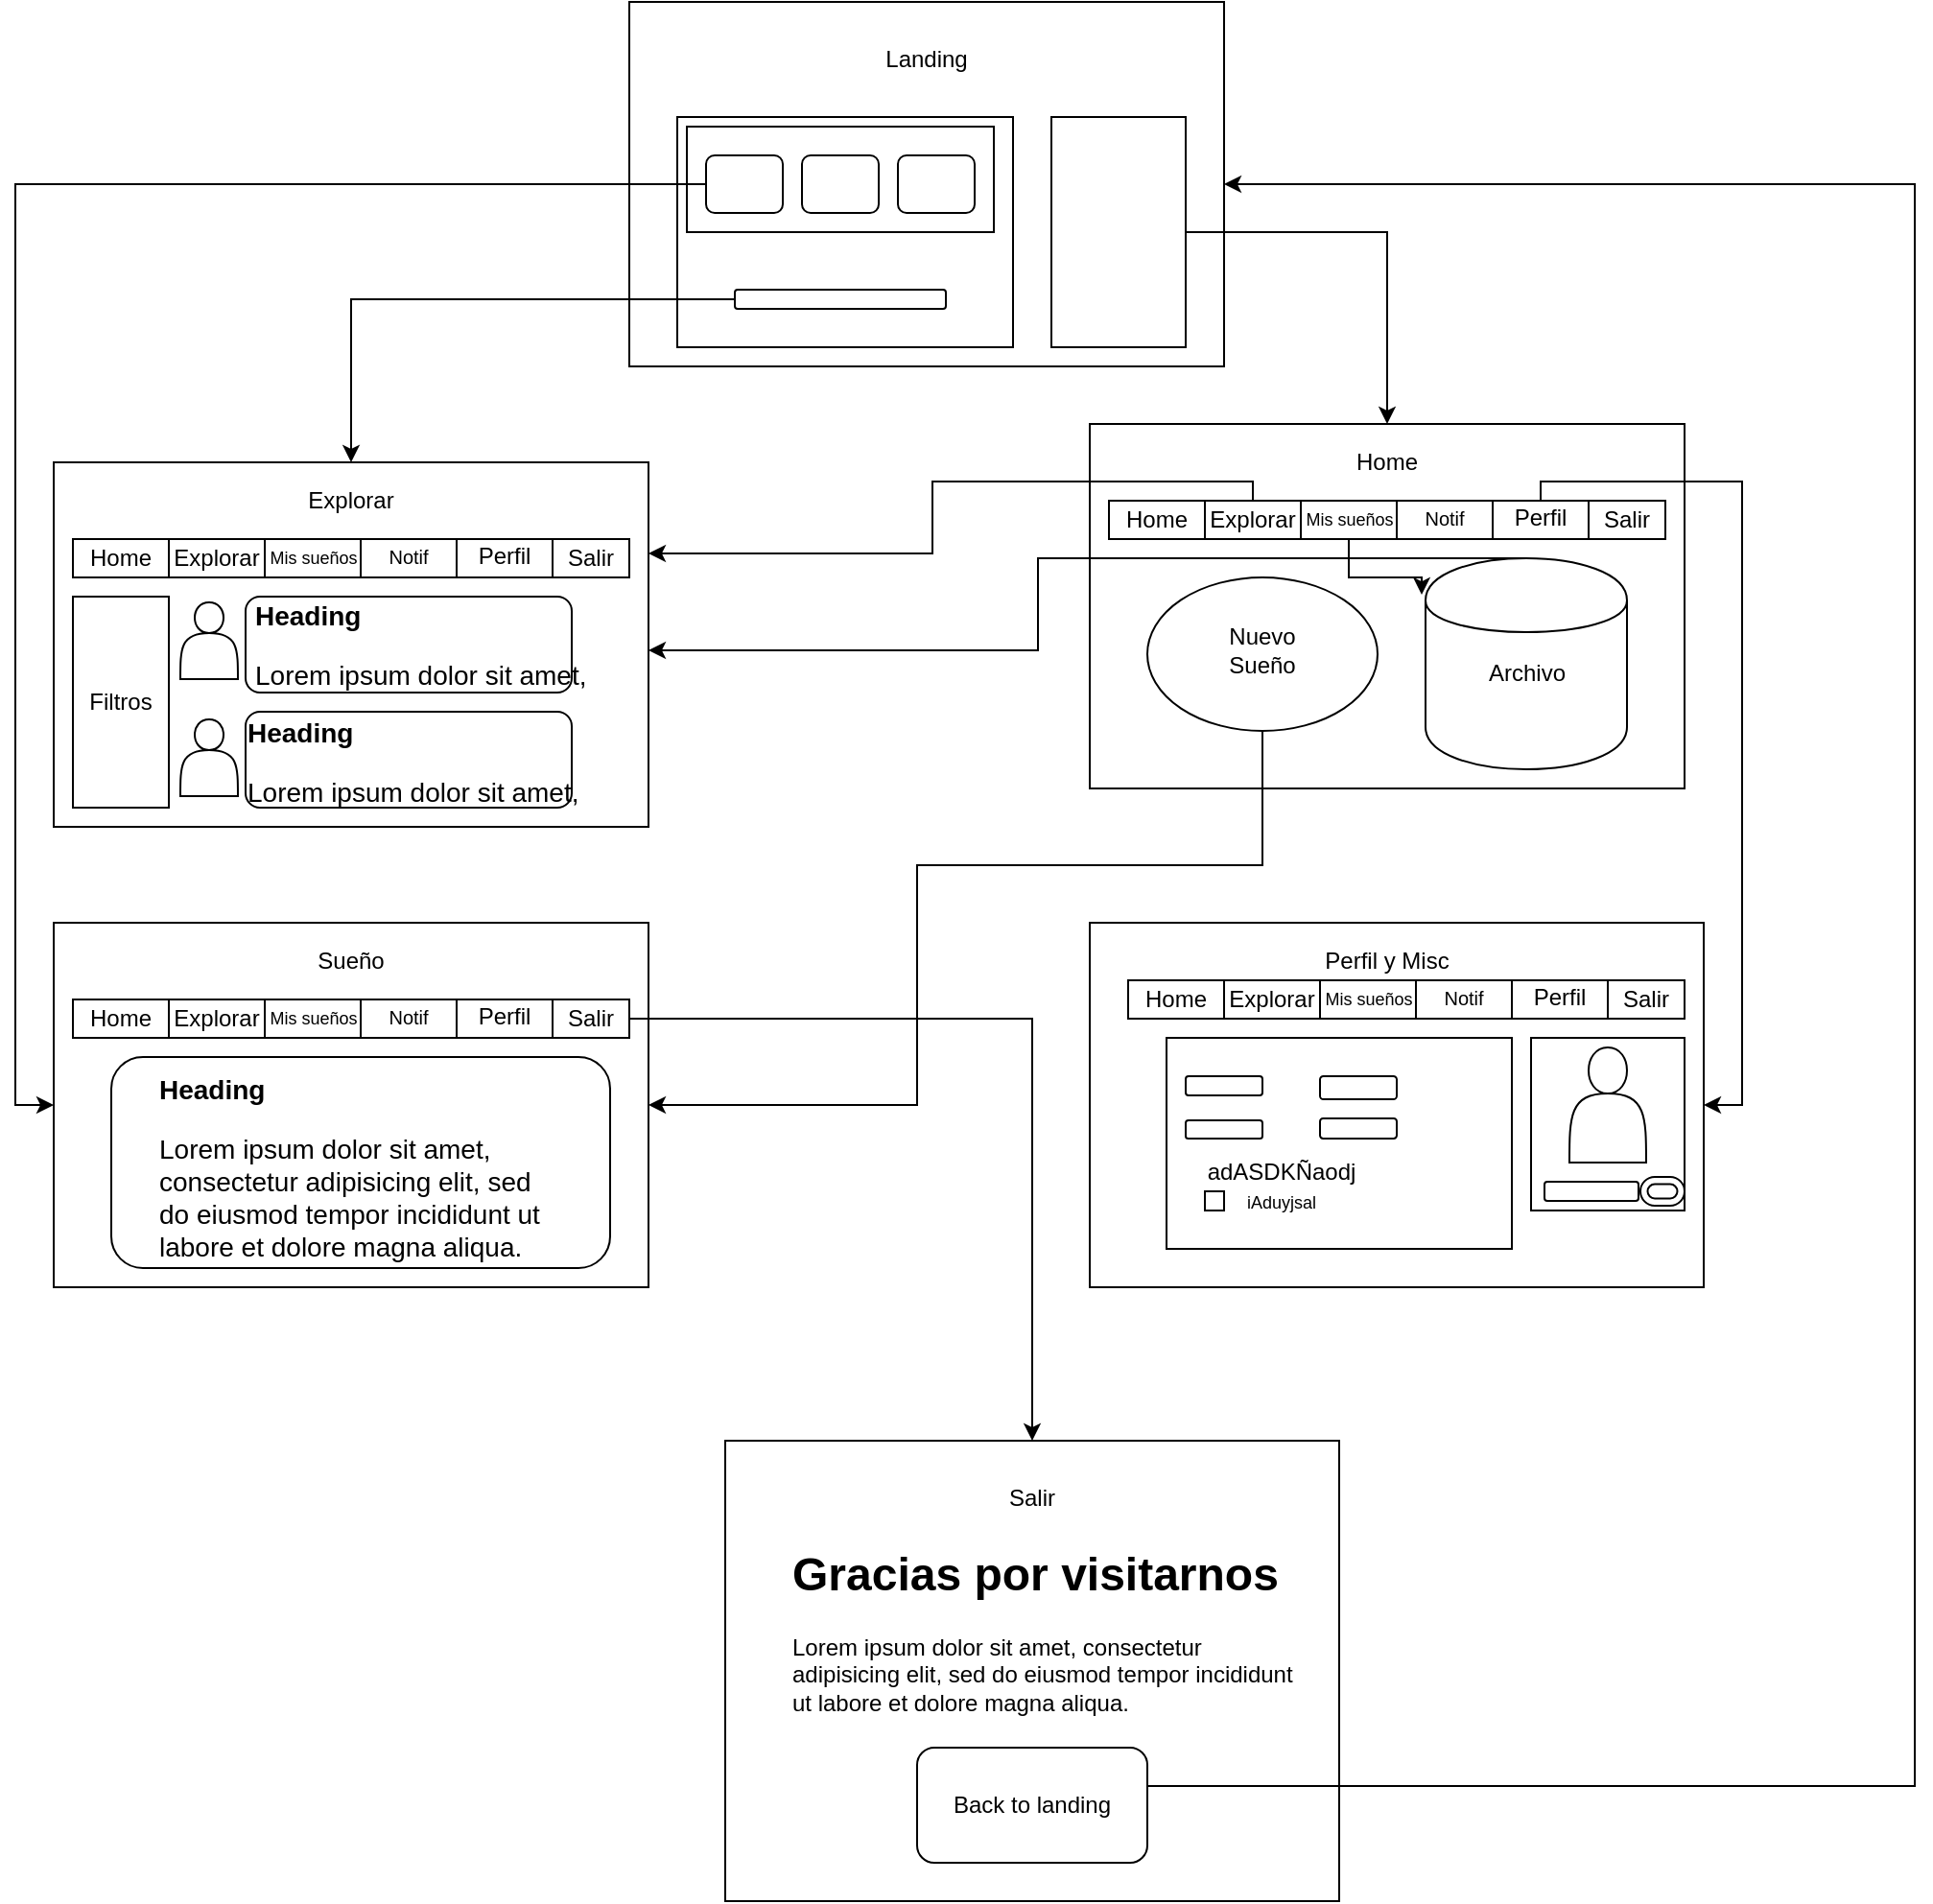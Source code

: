 <mxfile version="13.1.14" type="device"><diagram id="r1-VcZh4Wj96OKDkKLmq" name="Página-1"><mxGraphModel dx="1340" dy="593" grid="1" gridSize="10" guides="1" tooltips="1" connect="1" arrows="1" fold="1" page="1" pageScale="1" pageWidth="1169" pageHeight="827" math="0" shadow="0"><root><mxCell id="0"/><mxCell id="1" parent="0"/><mxCell id="ZdOcJ9_ZtJljpLuMC0p_-180" value="" style="rounded=0;whiteSpace=wrap;html=1;" vertex="1" parent="1"><mxGeometry x="490" y="790" width="320" height="240" as="geometry"/></mxCell><mxCell id="ZdOcJ9_ZtJljpLuMC0p_-130" value="" style="rounded=0;whiteSpace=wrap;html=1;" vertex="1" parent="1"><mxGeometry x="680" y="520" width="320" height="190" as="geometry"/></mxCell><mxCell id="ZdOcJ9_ZtJljpLuMC0p_-140" value="" style="rounded=0;whiteSpace=wrap;html=1;" vertex="1" parent="1"><mxGeometry x="910" y="580" width="80" height="90" as="geometry"/></mxCell><mxCell id="ZdOcJ9_ZtJljpLuMC0p_-1" value="" style="rounded=0;whiteSpace=wrap;html=1;" vertex="1" parent="1"><mxGeometry x="440" y="40" width="310" height="190" as="geometry"/></mxCell><mxCell id="ZdOcJ9_ZtJljpLuMC0p_-2" value="Landing" style="text;html=1;strokeColor=none;fillColor=none;align=center;verticalAlign=middle;whiteSpace=wrap;rounded=0;" vertex="1" parent="1"><mxGeometry x="575" y="60" width="40" height="20" as="geometry"/></mxCell><mxCell id="ZdOcJ9_ZtJljpLuMC0p_-3" value="" style="rounded=0;whiteSpace=wrap;html=1;" vertex="1" parent="1"><mxGeometry x="680" y="260" width="310" height="190" as="geometry"/></mxCell><mxCell id="ZdOcJ9_ZtJljpLuMC0p_-4" value="Home" style="text;html=1;strokeColor=none;fillColor=none;align=center;verticalAlign=middle;whiteSpace=wrap;rounded=0;" vertex="1" parent="1"><mxGeometry x="815" y="270" width="40" height="20" as="geometry"/></mxCell><mxCell id="ZdOcJ9_ZtJljpLuMC0p_-5" value="" style="rounded=0;whiteSpace=wrap;html=1;" vertex="1" parent="1"><mxGeometry x="140" y="280" width="310" height="190" as="geometry"/></mxCell><mxCell id="ZdOcJ9_ZtJljpLuMC0p_-7" value="Explorar" style="text;html=1;strokeColor=none;fillColor=none;align=center;verticalAlign=middle;whiteSpace=wrap;rounded=0;" vertex="1" parent="1"><mxGeometry x="275" y="290" width="40" height="20" as="geometry"/></mxCell><mxCell id="ZdOcJ9_ZtJljpLuMC0p_-9" value="" style="rounded=0;whiteSpace=wrap;html=1;" vertex="1" parent="1"><mxGeometry x="140" y="520" width="310" height="190" as="geometry"/></mxCell><mxCell id="ZdOcJ9_ZtJljpLuMC0p_-10" value="Sueño" style="text;html=1;strokeColor=none;fillColor=none;align=center;verticalAlign=middle;whiteSpace=wrap;rounded=0;" vertex="1" parent="1"><mxGeometry x="275" y="530" width="40" height="20" as="geometry"/></mxCell><mxCell id="ZdOcJ9_ZtJljpLuMC0p_-11" value="" style="rounded=0;whiteSpace=wrap;html=1;" vertex="1" parent="1"><mxGeometry x="465" y="100" width="175" height="120" as="geometry"/></mxCell><mxCell id="ZdOcJ9_ZtJljpLuMC0p_-13" style="edgeStyle=orthogonalEdgeStyle;rounded=0;orthogonalLoop=1;jettySize=auto;html=1;exitX=1;exitY=0.5;exitDx=0;exitDy=0;" edge="1" parent="1" source="ZdOcJ9_ZtJljpLuMC0p_-12" target="ZdOcJ9_ZtJljpLuMC0p_-3"><mxGeometry relative="1" as="geometry"/></mxCell><mxCell id="ZdOcJ9_ZtJljpLuMC0p_-12" value="" style="rounded=0;whiteSpace=wrap;html=1;" vertex="1" parent="1"><mxGeometry x="660" y="100" width="70" height="120" as="geometry"/></mxCell><mxCell id="ZdOcJ9_ZtJljpLuMC0p_-14" value="" style="rounded=0;whiteSpace=wrap;html=1;" vertex="1" parent="1"><mxGeometry x="470" y="105" width="160" height="55" as="geometry"/></mxCell><mxCell id="ZdOcJ9_ZtJljpLuMC0p_-18" value="" style="group" vertex="1" connectable="0" parent="1"><mxGeometry x="480" y="120" width="140" height="30" as="geometry"/></mxCell><mxCell id="ZdOcJ9_ZtJljpLuMC0p_-15" value="" style="rounded=1;whiteSpace=wrap;html=1;" vertex="1" parent="ZdOcJ9_ZtJljpLuMC0p_-18"><mxGeometry width="40" height="30" as="geometry"/></mxCell><mxCell id="ZdOcJ9_ZtJljpLuMC0p_-16" value="" style="rounded=1;whiteSpace=wrap;html=1;" vertex="1" parent="ZdOcJ9_ZtJljpLuMC0p_-18"><mxGeometry x="50" width="40" height="30" as="geometry"/></mxCell><mxCell id="ZdOcJ9_ZtJljpLuMC0p_-17" value="" style="rounded=1;whiteSpace=wrap;html=1;" vertex="1" parent="ZdOcJ9_ZtJljpLuMC0p_-18"><mxGeometry x="100" width="40" height="30" as="geometry"/></mxCell><mxCell id="ZdOcJ9_ZtJljpLuMC0p_-20" style="edgeStyle=orthogonalEdgeStyle;rounded=0;orthogonalLoop=1;jettySize=auto;html=1;entryX=0.5;entryY=0;entryDx=0;entryDy=0;" edge="1" parent="1" source="ZdOcJ9_ZtJljpLuMC0p_-19" target="ZdOcJ9_ZtJljpLuMC0p_-5"><mxGeometry relative="1" as="geometry"/></mxCell><mxCell id="ZdOcJ9_ZtJljpLuMC0p_-19" value="" style="rounded=1;whiteSpace=wrap;html=1;" vertex="1" parent="1"><mxGeometry x="495" y="190" width="110" height="10" as="geometry"/></mxCell><mxCell id="ZdOcJ9_ZtJljpLuMC0p_-21" style="edgeStyle=orthogonalEdgeStyle;rounded=0;orthogonalLoop=1;jettySize=auto;html=1;exitX=0;exitY=0.5;exitDx=0;exitDy=0;entryX=0;entryY=0.5;entryDx=0;entryDy=0;" edge="1" parent="1" source="ZdOcJ9_ZtJljpLuMC0p_-15" target="ZdOcJ9_ZtJljpLuMC0p_-9"><mxGeometry relative="1" as="geometry"/></mxCell><mxCell id="ZdOcJ9_ZtJljpLuMC0p_-23" value="" style="rounded=0;whiteSpace=wrap;html=1;" vertex="1" parent="1"><mxGeometry x="690" y="300" width="290" height="20" as="geometry"/></mxCell><mxCell id="ZdOcJ9_ZtJljpLuMC0p_-24" value="" style="rounded=0;whiteSpace=wrap;html=1;" vertex="1" parent="1"><mxGeometry x="690" y="300" width="50" height="20" as="geometry"/></mxCell><mxCell id="ZdOcJ9_ZtJljpLuMC0p_-37" value="" style="group" vertex="1" connectable="0" parent="1"><mxGeometry x="690" y="300" width="290" height="20" as="geometry"/></mxCell><mxCell id="ZdOcJ9_ZtJljpLuMC0p_-36" value="" style="group" vertex="1" connectable="0" parent="ZdOcJ9_ZtJljpLuMC0p_-37"><mxGeometry width="290" height="20" as="geometry"/></mxCell><mxCell id="ZdOcJ9_ZtJljpLuMC0p_-30" value="" style="rounded=0;whiteSpace=wrap;html=1;" vertex="1" parent="ZdOcJ9_ZtJljpLuMC0p_-36"><mxGeometry width="50" height="20" as="geometry"/></mxCell><mxCell id="ZdOcJ9_ZtJljpLuMC0p_-34" value="" style="rounded=0;whiteSpace=wrap;html=1;" vertex="1" parent="ZdOcJ9_ZtJljpLuMC0p_-36"><mxGeometry width="290" height="20" as="geometry"/></mxCell><mxCell id="ZdOcJ9_ZtJljpLuMC0p_-31" value="" style="rounded=0;whiteSpace=wrap;html=1;" vertex="1" parent="ZdOcJ9_ZtJljpLuMC0p_-36"><mxGeometry x="50" width="50" height="20" as="geometry"/></mxCell><mxCell id="ZdOcJ9_ZtJljpLuMC0p_-32" value="" style="rounded=0;whiteSpace=wrap;html=1;" vertex="1" parent="ZdOcJ9_ZtJljpLuMC0p_-36"><mxGeometry x="100" width="50" height="20" as="geometry"/></mxCell><mxCell id="ZdOcJ9_ZtJljpLuMC0p_-33" value="" style="rounded=0;whiteSpace=wrap;html=1;" vertex="1" parent="ZdOcJ9_ZtJljpLuMC0p_-36"><mxGeometry x="150" width="50" height="20" as="geometry"/></mxCell><mxCell id="ZdOcJ9_ZtJljpLuMC0p_-35" value="" style="rounded=0;whiteSpace=wrap;html=1;" vertex="1" parent="ZdOcJ9_ZtJljpLuMC0p_-36"><mxGeometry x="200" width="50" height="20" as="geometry"/></mxCell><mxCell id="ZdOcJ9_ZtJljpLuMC0p_-62" value="Home" style="text;html=1;strokeColor=none;fillColor=none;align=center;verticalAlign=middle;whiteSpace=wrap;rounded=0;" vertex="1" parent="ZdOcJ9_ZtJljpLuMC0p_-36"><mxGeometry x="5" width="40" height="20" as="geometry"/></mxCell><mxCell id="ZdOcJ9_ZtJljpLuMC0p_-66" value="Salir" style="text;html=1;strokeColor=none;fillColor=none;align=center;verticalAlign=middle;whiteSpace=wrap;rounded=0;" vertex="1" parent="ZdOcJ9_ZtJljpLuMC0p_-36"><mxGeometry x="250" width="40" height="20" as="geometry"/></mxCell><mxCell id="ZdOcJ9_ZtJljpLuMC0p_-25" value="" style="rounded=0;whiteSpace=wrap;html=1;" vertex="1" parent="ZdOcJ9_ZtJljpLuMC0p_-37"><mxGeometry x="50" width="50" height="20" as="geometry"/></mxCell><mxCell id="ZdOcJ9_ZtJljpLuMC0p_-26" value="" style="rounded=0;whiteSpace=wrap;html=1;" vertex="1" parent="ZdOcJ9_ZtJljpLuMC0p_-37"><mxGeometry x="100" width="50" height="20" as="geometry"/></mxCell><mxCell id="ZdOcJ9_ZtJljpLuMC0p_-27" value="" style="rounded=0;whiteSpace=wrap;html=1;" vertex="1" parent="ZdOcJ9_ZtJljpLuMC0p_-37"><mxGeometry x="150" width="50" height="20" as="geometry"/></mxCell><mxCell id="ZdOcJ9_ZtJljpLuMC0p_-28" value="" style="rounded=0;whiteSpace=wrap;html=1;" vertex="1" parent="ZdOcJ9_ZtJljpLuMC0p_-37"><mxGeometry x="200" width="50" height="20" as="geometry"/></mxCell><mxCell id="ZdOcJ9_ZtJljpLuMC0p_-63" value="Explorar" style="text;html=1;strokeColor=none;fillColor=none;align=center;verticalAlign=middle;whiteSpace=wrap;rounded=0;" vertex="1" parent="ZdOcJ9_ZtJljpLuMC0p_-37"><mxGeometry x="55" width="40" height="20" as="geometry"/></mxCell><mxCell id="ZdOcJ9_ZtJljpLuMC0p_-64" value="&lt;font style=&quot;font-size: 9px&quot;&gt;Mis sueños&lt;/font&gt;" style="text;html=1;strokeColor=none;fillColor=none;align=center;verticalAlign=middle;whiteSpace=wrap;rounded=0;" vertex="1" parent="ZdOcJ9_ZtJljpLuMC0p_-37"><mxGeometry x="98" y="4" width="55" height="10" as="geometry"/></mxCell><mxCell id="ZdOcJ9_ZtJljpLuMC0p_-65" value="Perfil" style="text;html=1;strokeColor=none;fillColor=none;align=center;verticalAlign=middle;whiteSpace=wrap;rounded=0;" vertex="1" parent="ZdOcJ9_ZtJljpLuMC0p_-37"><mxGeometry x="205" y="-1" width="40" height="20" as="geometry"/></mxCell><mxCell id="ZdOcJ9_ZtJljpLuMC0p_-68" value="&lt;font style=&quot;font-size: 10px&quot;&gt;Notif&lt;/font&gt;" style="text;html=1;strokeColor=none;fillColor=none;align=center;verticalAlign=middle;whiteSpace=wrap;rounded=0;" vertex="1" parent="ZdOcJ9_ZtJljpLuMC0p_-37"><mxGeometry x="155" y="-1" width="40" height="20" as="geometry"/></mxCell><mxCell id="ZdOcJ9_ZtJljpLuMC0p_-38" value="" style="group" vertex="1" connectable="0" parent="1"><mxGeometry x="150" y="310" width="290" height="20" as="geometry"/></mxCell><mxCell id="ZdOcJ9_ZtJljpLuMC0p_-39" value="" style="group" vertex="1" connectable="0" parent="ZdOcJ9_ZtJljpLuMC0p_-38"><mxGeometry width="290" height="20" as="geometry"/></mxCell><mxCell id="ZdOcJ9_ZtJljpLuMC0p_-40" value="" style="rounded=0;whiteSpace=wrap;html=1;" vertex="1" parent="ZdOcJ9_ZtJljpLuMC0p_-39"><mxGeometry width="50" height="20" as="geometry"/></mxCell><mxCell id="ZdOcJ9_ZtJljpLuMC0p_-41" value="" style="rounded=0;whiteSpace=wrap;html=1;" vertex="1" parent="ZdOcJ9_ZtJljpLuMC0p_-39"><mxGeometry width="290" height="20" as="geometry"/></mxCell><mxCell id="ZdOcJ9_ZtJljpLuMC0p_-42" value="" style="rounded=0;whiteSpace=wrap;html=1;" vertex="1" parent="ZdOcJ9_ZtJljpLuMC0p_-39"><mxGeometry x="50" width="50" height="20" as="geometry"/></mxCell><mxCell id="ZdOcJ9_ZtJljpLuMC0p_-43" value="" style="rounded=0;whiteSpace=wrap;html=1;" vertex="1" parent="ZdOcJ9_ZtJljpLuMC0p_-39"><mxGeometry x="100" width="50" height="20" as="geometry"/></mxCell><mxCell id="ZdOcJ9_ZtJljpLuMC0p_-44" value="" style="rounded=0;whiteSpace=wrap;html=1;" vertex="1" parent="ZdOcJ9_ZtJljpLuMC0p_-39"><mxGeometry x="150" width="50" height="20" as="geometry"/></mxCell><mxCell id="ZdOcJ9_ZtJljpLuMC0p_-45" value="" style="rounded=0;whiteSpace=wrap;html=1;" vertex="1" parent="ZdOcJ9_ZtJljpLuMC0p_-39"><mxGeometry x="200" width="50" height="20" as="geometry"/></mxCell><mxCell id="ZdOcJ9_ZtJljpLuMC0p_-46" value="" style="rounded=0;whiteSpace=wrap;html=1;" vertex="1" parent="ZdOcJ9_ZtJljpLuMC0p_-38"><mxGeometry x="50" width="50" height="20" as="geometry"/></mxCell><mxCell id="ZdOcJ9_ZtJljpLuMC0p_-47" value="" style="rounded=0;whiteSpace=wrap;html=1;" vertex="1" parent="ZdOcJ9_ZtJljpLuMC0p_-38"><mxGeometry x="100" width="50" height="20" as="geometry"/></mxCell><mxCell id="ZdOcJ9_ZtJljpLuMC0p_-48" value="" style="rounded=0;whiteSpace=wrap;html=1;" vertex="1" parent="ZdOcJ9_ZtJljpLuMC0p_-38"><mxGeometry x="150" width="50" height="20" as="geometry"/></mxCell><mxCell id="ZdOcJ9_ZtJljpLuMC0p_-49" value="" style="rounded=0;whiteSpace=wrap;html=1;" vertex="1" parent="ZdOcJ9_ZtJljpLuMC0p_-38"><mxGeometry x="200" width="50" height="20" as="geometry"/></mxCell><mxCell id="ZdOcJ9_ZtJljpLuMC0p_-50" value="" style="group" vertex="1" connectable="0" parent="1"><mxGeometry x="150" y="550" width="290" height="20" as="geometry"/></mxCell><mxCell id="ZdOcJ9_ZtJljpLuMC0p_-51" value="" style="group" vertex="1" connectable="0" parent="ZdOcJ9_ZtJljpLuMC0p_-50"><mxGeometry width="290" height="20" as="geometry"/></mxCell><mxCell id="ZdOcJ9_ZtJljpLuMC0p_-52" value="" style="rounded=0;whiteSpace=wrap;html=1;" vertex="1" parent="ZdOcJ9_ZtJljpLuMC0p_-51"><mxGeometry width="50" height="20" as="geometry"/></mxCell><mxCell id="ZdOcJ9_ZtJljpLuMC0p_-53" value="" style="rounded=0;whiteSpace=wrap;html=1;" vertex="1" parent="ZdOcJ9_ZtJljpLuMC0p_-51"><mxGeometry width="290" height="20" as="geometry"/></mxCell><mxCell id="ZdOcJ9_ZtJljpLuMC0p_-54" value="" style="rounded=0;whiteSpace=wrap;html=1;" vertex="1" parent="ZdOcJ9_ZtJljpLuMC0p_-51"><mxGeometry x="50" width="50" height="20" as="geometry"/></mxCell><mxCell id="ZdOcJ9_ZtJljpLuMC0p_-55" value="" style="rounded=0;whiteSpace=wrap;html=1;" vertex="1" parent="ZdOcJ9_ZtJljpLuMC0p_-51"><mxGeometry x="100" width="50" height="20" as="geometry"/></mxCell><mxCell id="ZdOcJ9_ZtJljpLuMC0p_-56" value="" style="rounded=0;whiteSpace=wrap;html=1;" vertex="1" parent="ZdOcJ9_ZtJljpLuMC0p_-51"><mxGeometry x="150" width="50" height="20" as="geometry"/></mxCell><mxCell id="ZdOcJ9_ZtJljpLuMC0p_-57" value="" style="rounded=0;whiteSpace=wrap;html=1;" vertex="1" parent="ZdOcJ9_ZtJljpLuMC0p_-51"><mxGeometry x="200" width="50" height="20" as="geometry"/></mxCell><mxCell id="ZdOcJ9_ZtJljpLuMC0p_-58" value="" style="rounded=0;whiteSpace=wrap;html=1;" vertex="1" parent="ZdOcJ9_ZtJljpLuMC0p_-50"><mxGeometry x="50" width="50" height="20" as="geometry"/></mxCell><mxCell id="ZdOcJ9_ZtJljpLuMC0p_-59" value="" style="rounded=0;whiteSpace=wrap;html=1;" vertex="1" parent="ZdOcJ9_ZtJljpLuMC0p_-50"><mxGeometry x="100" width="50" height="20" as="geometry"/></mxCell><mxCell id="ZdOcJ9_ZtJljpLuMC0p_-60" value="" style="rounded=0;whiteSpace=wrap;html=1;" vertex="1" parent="ZdOcJ9_ZtJljpLuMC0p_-50"><mxGeometry x="150" width="50" height="20" as="geometry"/></mxCell><mxCell id="ZdOcJ9_ZtJljpLuMC0p_-61" value="" style="rounded=0;whiteSpace=wrap;html=1;" vertex="1" parent="ZdOcJ9_ZtJljpLuMC0p_-50"><mxGeometry x="200" width="50" height="20" as="geometry"/></mxCell><mxCell id="ZdOcJ9_ZtJljpLuMC0p_-71" value="" style="rounded=0;whiteSpace=wrap;html=1;" vertex="1" parent="1"><mxGeometry x="140" y="280" width="310" height="190" as="geometry"/></mxCell><mxCell id="ZdOcJ9_ZtJljpLuMC0p_-72" value="Explorar" style="text;html=1;strokeColor=none;fillColor=none;align=center;verticalAlign=middle;whiteSpace=wrap;rounded=0;" vertex="1" parent="1"><mxGeometry x="275" y="290" width="40" height="20" as="geometry"/></mxCell><mxCell id="ZdOcJ9_ZtJljpLuMC0p_-73" value="" style="rounded=0;whiteSpace=wrap;html=1;" vertex="1" parent="1"><mxGeometry x="150" y="320" width="290" height="20" as="geometry"/></mxCell><mxCell id="ZdOcJ9_ZtJljpLuMC0p_-74" value="" style="rounded=0;whiteSpace=wrap;html=1;" vertex="1" parent="1"><mxGeometry x="150" y="320" width="50" height="20" as="geometry"/></mxCell><mxCell id="ZdOcJ9_ZtJljpLuMC0p_-75" value="" style="group" vertex="1" connectable="0" parent="1"><mxGeometry x="150" y="320" width="290" height="20" as="geometry"/></mxCell><mxCell id="ZdOcJ9_ZtJljpLuMC0p_-76" value="" style="group" vertex="1" connectable="0" parent="ZdOcJ9_ZtJljpLuMC0p_-75"><mxGeometry width="290" height="20" as="geometry"/></mxCell><mxCell id="ZdOcJ9_ZtJljpLuMC0p_-77" value="" style="rounded=0;whiteSpace=wrap;html=1;" vertex="1" parent="ZdOcJ9_ZtJljpLuMC0p_-76"><mxGeometry width="50" height="20" as="geometry"/></mxCell><mxCell id="ZdOcJ9_ZtJljpLuMC0p_-78" value="" style="rounded=0;whiteSpace=wrap;html=1;" vertex="1" parent="ZdOcJ9_ZtJljpLuMC0p_-76"><mxGeometry width="290" height="20" as="geometry"/></mxCell><mxCell id="ZdOcJ9_ZtJljpLuMC0p_-79" value="" style="rounded=0;whiteSpace=wrap;html=1;" vertex="1" parent="ZdOcJ9_ZtJljpLuMC0p_-76"><mxGeometry x="50" width="50" height="20" as="geometry"/></mxCell><mxCell id="ZdOcJ9_ZtJljpLuMC0p_-80" value="" style="rounded=0;whiteSpace=wrap;html=1;" vertex="1" parent="ZdOcJ9_ZtJljpLuMC0p_-76"><mxGeometry x="100" width="50" height="20" as="geometry"/></mxCell><mxCell id="ZdOcJ9_ZtJljpLuMC0p_-81" value="" style="rounded=0;whiteSpace=wrap;html=1;" vertex="1" parent="ZdOcJ9_ZtJljpLuMC0p_-76"><mxGeometry x="150" width="50" height="20" as="geometry"/></mxCell><mxCell id="ZdOcJ9_ZtJljpLuMC0p_-82" value="" style="rounded=0;whiteSpace=wrap;html=1;" vertex="1" parent="ZdOcJ9_ZtJljpLuMC0p_-76"><mxGeometry x="200" width="50" height="20" as="geometry"/></mxCell><mxCell id="ZdOcJ9_ZtJljpLuMC0p_-83" value="Home" style="text;html=1;strokeColor=none;fillColor=none;align=center;verticalAlign=middle;whiteSpace=wrap;rounded=0;" vertex="1" parent="ZdOcJ9_ZtJljpLuMC0p_-76"><mxGeometry x="5" width="40" height="20" as="geometry"/></mxCell><mxCell id="ZdOcJ9_ZtJljpLuMC0p_-84" value="Salir" style="text;html=1;strokeColor=none;fillColor=none;align=center;verticalAlign=middle;whiteSpace=wrap;rounded=0;" vertex="1" parent="ZdOcJ9_ZtJljpLuMC0p_-76"><mxGeometry x="250" width="40" height="20" as="geometry"/></mxCell><mxCell id="ZdOcJ9_ZtJljpLuMC0p_-85" value="" style="rounded=0;whiteSpace=wrap;html=1;" vertex="1" parent="ZdOcJ9_ZtJljpLuMC0p_-75"><mxGeometry x="50" width="50" height="20" as="geometry"/></mxCell><mxCell id="ZdOcJ9_ZtJljpLuMC0p_-86" value="" style="rounded=0;whiteSpace=wrap;html=1;" vertex="1" parent="ZdOcJ9_ZtJljpLuMC0p_-75"><mxGeometry x="100" width="50" height="20" as="geometry"/></mxCell><mxCell id="ZdOcJ9_ZtJljpLuMC0p_-87" value="" style="rounded=0;whiteSpace=wrap;html=1;" vertex="1" parent="ZdOcJ9_ZtJljpLuMC0p_-75"><mxGeometry x="150" width="50" height="20" as="geometry"/></mxCell><mxCell id="ZdOcJ9_ZtJljpLuMC0p_-88" value="" style="rounded=0;whiteSpace=wrap;html=1;" vertex="1" parent="ZdOcJ9_ZtJljpLuMC0p_-75"><mxGeometry x="200" width="50" height="20" as="geometry"/></mxCell><mxCell id="ZdOcJ9_ZtJljpLuMC0p_-89" value="Explorar" style="text;html=1;strokeColor=none;fillColor=none;align=center;verticalAlign=middle;whiteSpace=wrap;rounded=0;" vertex="1" parent="ZdOcJ9_ZtJljpLuMC0p_-75"><mxGeometry x="55" width="40" height="20" as="geometry"/></mxCell><mxCell id="ZdOcJ9_ZtJljpLuMC0p_-90" value="&lt;font style=&quot;font-size: 9px&quot;&gt;Mis sueños&lt;/font&gt;" style="text;html=1;strokeColor=none;fillColor=none;align=center;verticalAlign=middle;whiteSpace=wrap;rounded=0;" vertex="1" parent="ZdOcJ9_ZtJljpLuMC0p_-75"><mxGeometry x="98" y="4" width="55" height="10" as="geometry"/></mxCell><mxCell id="ZdOcJ9_ZtJljpLuMC0p_-91" value="Perfil" style="text;html=1;strokeColor=none;fillColor=none;align=center;verticalAlign=middle;whiteSpace=wrap;rounded=0;" vertex="1" parent="ZdOcJ9_ZtJljpLuMC0p_-75"><mxGeometry x="205" y="-1" width="40" height="20" as="geometry"/></mxCell><mxCell id="ZdOcJ9_ZtJljpLuMC0p_-92" value="&lt;font style=&quot;font-size: 10px&quot;&gt;Notif&lt;/font&gt;" style="text;html=1;strokeColor=none;fillColor=none;align=center;verticalAlign=middle;whiteSpace=wrap;rounded=0;" vertex="1" parent="ZdOcJ9_ZtJljpLuMC0p_-75"><mxGeometry x="155" y="-1" width="40" height="20" as="geometry"/></mxCell><mxCell id="ZdOcJ9_ZtJljpLuMC0p_-93" value="" style="rounded=0;whiteSpace=wrap;html=1;" vertex="1" parent="1"><mxGeometry x="140" y="520" width="310" height="190" as="geometry"/></mxCell><mxCell id="ZdOcJ9_ZtJljpLuMC0p_-94" value="Sueño" style="text;html=1;strokeColor=none;fillColor=none;align=center;verticalAlign=middle;whiteSpace=wrap;rounded=0;" vertex="1" parent="1"><mxGeometry x="275" y="530" width="40" height="20" as="geometry"/></mxCell><mxCell id="ZdOcJ9_ZtJljpLuMC0p_-95" value="" style="rounded=0;whiteSpace=wrap;html=1;" vertex="1" parent="1"><mxGeometry x="150" y="560" width="290" height="20" as="geometry"/></mxCell><mxCell id="ZdOcJ9_ZtJljpLuMC0p_-96" value="" style="rounded=0;whiteSpace=wrap;html=1;" vertex="1" parent="1"><mxGeometry x="150" y="560" width="50" height="20" as="geometry"/></mxCell><mxCell id="ZdOcJ9_ZtJljpLuMC0p_-97" value="" style="group" vertex="1" connectable="0" parent="1"><mxGeometry x="150" y="560" width="290" height="20" as="geometry"/></mxCell><mxCell id="ZdOcJ9_ZtJljpLuMC0p_-98" value="" style="group" vertex="1" connectable="0" parent="ZdOcJ9_ZtJljpLuMC0p_-97"><mxGeometry width="290" height="20" as="geometry"/></mxCell><mxCell id="ZdOcJ9_ZtJljpLuMC0p_-99" value="" style="rounded=0;whiteSpace=wrap;html=1;" vertex="1" parent="ZdOcJ9_ZtJljpLuMC0p_-98"><mxGeometry width="50" height="20" as="geometry"/></mxCell><mxCell id="ZdOcJ9_ZtJljpLuMC0p_-100" value="" style="rounded=0;whiteSpace=wrap;html=1;" vertex="1" parent="ZdOcJ9_ZtJljpLuMC0p_-98"><mxGeometry width="290" height="20" as="geometry"/></mxCell><mxCell id="ZdOcJ9_ZtJljpLuMC0p_-101" value="" style="rounded=0;whiteSpace=wrap;html=1;" vertex="1" parent="ZdOcJ9_ZtJljpLuMC0p_-98"><mxGeometry x="50" width="50" height="20" as="geometry"/></mxCell><mxCell id="ZdOcJ9_ZtJljpLuMC0p_-102" value="" style="rounded=0;whiteSpace=wrap;html=1;" vertex="1" parent="ZdOcJ9_ZtJljpLuMC0p_-98"><mxGeometry x="100" width="50" height="20" as="geometry"/></mxCell><mxCell id="ZdOcJ9_ZtJljpLuMC0p_-103" value="" style="rounded=0;whiteSpace=wrap;html=1;" vertex="1" parent="ZdOcJ9_ZtJljpLuMC0p_-98"><mxGeometry x="150" width="50" height="20" as="geometry"/></mxCell><mxCell id="ZdOcJ9_ZtJljpLuMC0p_-104" value="" style="rounded=0;whiteSpace=wrap;html=1;" vertex="1" parent="ZdOcJ9_ZtJljpLuMC0p_-98"><mxGeometry x="200" width="50" height="20" as="geometry"/></mxCell><mxCell id="ZdOcJ9_ZtJljpLuMC0p_-105" value="Home" style="text;html=1;strokeColor=none;fillColor=none;align=center;verticalAlign=middle;whiteSpace=wrap;rounded=0;" vertex="1" parent="ZdOcJ9_ZtJljpLuMC0p_-98"><mxGeometry x="5" width="40" height="20" as="geometry"/></mxCell><mxCell id="ZdOcJ9_ZtJljpLuMC0p_-106" value="Salir" style="text;html=1;strokeColor=none;fillColor=none;align=center;verticalAlign=middle;whiteSpace=wrap;rounded=0;" vertex="1" parent="ZdOcJ9_ZtJljpLuMC0p_-98"><mxGeometry x="250" width="40" height="20" as="geometry"/></mxCell><mxCell id="ZdOcJ9_ZtJljpLuMC0p_-107" value="" style="rounded=0;whiteSpace=wrap;html=1;" vertex="1" parent="ZdOcJ9_ZtJljpLuMC0p_-97"><mxGeometry x="50" width="50" height="20" as="geometry"/></mxCell><mxCell id="ZdOcJ9_ZtJljpLuMC0p_-108" value="" style="rounded=0;whiteSpace=wrap;html=1;" vertex="1" parent="ZdOcJ9_ZtJljpLuMC0p_-97"><mxGeometry x="100" width="50" height="20" as="geometry"/></mxCell><mxCell id="ZdOcJ9_ZtJljpLuMC0p_-109" value="" style="rounded=0;whiteSpace=wrap;html=1;" vertex="1" parent="ZdOcJ9_ZtJljpLuMC0p_-97"><mxGeometry x="150" width="50" height="20" as="geometry"/></mxCell><mxCell id="ZdOcJ9_ZtJljpLuMC0p_-110" value="" style="rounded=0;whiteSpace=wrap;html=1;" vertex="1" parent="ZdOcJ9_ZtJljpLuMC0p_-97"><mxGeometry x="200" width="50" height="20" as="geometry"/></mxCell><mxCell id="ZdOcJ9_ZtJljpLuMC0p_-111" value="Explorar" style="text;html=1;strokeColor=none;fillColor=none;align=center;verticalAlign=middle;whiteSpace=wrap;rounded=0;" vertex="1" parent="ZdOcJ9_ZtJljpLuMC0p_-97"><mxGeometry x="55" width="40" height="20" as="geometry"/></mxCell><mxCell id="ZdOcJ9_ZtJljpLuMC0p_-112" value="&lt;font style=&quot;font-size: 9px&quot;&gt;Mis sueños&lt;/font&gt;" style="text;html=1;strokeColor=none;fillColor=none;align=center;verticalAlign=middle;whiteSpace=wrap;rounded=0;" vertex="1" parent="ZdOcJ9_ZtJljpLuMC0p_-97"><mxGeometry x="98" y="4" width="55" height="10" as="geometry"/></mxCell><mxCell id="ZdOcJ9_ZtJljpLuMC0p_-113" value="Perfil" style="text;html=1;strokeColor=none;fillColor=none;align=center;verticalAlign=middle;whiteSpace=wrap;rounded=0;" vertex="1" parent="ZdOcJ9_ZtJljpLuMC0p_-97"><mxGeometry x="205" y="-1" width="40" height="20" as="geometry"/></mxCell><mxCell id="ZdOcJ9_ZtJljpLuMC0p_-114" value="&lt;font style=&quot;font-size: 10px&quot;&gt;Notif&lt;/font&gt;" style="text;html=1;strokeColor=none;fillColor=none;align=center;verticalAlign=middle;whiteSpace=wrap;rounded=0;" vertex="1" parent="ZdOcJ9_ZtJljpLuMC0p_-97"><mxGeometry x="155" y="-1" width="40" height="20" as="geometry"/></mxCell><mxCell id="ZdOcJ9_ZtJljpLuMC0p_-115" value="" style="rounded=1;whiteSpace=wrap;html=1;" vertex="1" parent="1"><mxGeometry x="240" y="350" width="170" height="50" as="geometry"/></mxCell><mxCell id="ZdOcJ9_ZtJljpLuMC0p_-116" value="" style="rounded=1;whiteSpace=wrap;html=1;" vertex="1" parent="1"><mxGeometry x="240" y="410" width="170" height="50" as="geometry"/></mxCell><mxCell id="ZdOcJ9_ZtJljpLuMC0p_-117" value="Filtros" style="rounded=0;whiteSpace=wrap;html=1;" vertex="1" parent="1"><mxGeometry x="150" y="350" width="50" height="110" as="geometry"/></mxCell><mxCell id="ZdOcJ9_ZtJljpLuMC0p_-118" value="" style="shape=actor;whiteSpace=wrap;html=1;" vertex="1" parent="1"><mxGeometry x="206" y="353" width="30" height="40" as="geometry"/></mxCell><mxCell id="ZdOcJ9_ZtJljpLuMC0p_-119" value="" style="shape=actor;whiteSpace=wrap;html=1;" vertex="1" parent="1"><mxGeometry x="206" y="414" width="30" height="40" as="geometry"/></mxCell><mxCell id="ZdOcJ9_ZtJljpLuMC0p_-120" value="&lt;h1 style=&quot;font-size: 14px&quot;&gt;&lt;font style=&quot;font-size: 14px&quot;&gt;Heading&lt;/font&gt;&lt;/h1&gt;&lt;p style=&quot;font-size: 14px&quot;&gt;&lt;font style=&quot;font-size: 14px&quot;&gt;Lorem ipsum dolor sit amet, consectetur adipisicing elit, sed do eiusmod tempor incididunt ut labore et dolore magna aliqua.&lt;/font&gt;&lt;/p&gt;" style="text;html=1;strokeColor=none;fillColor=none;spacing=5;spacingTop=-20;whiteSpace=wrap;overflow=hidden;rounded=0;" vertex="1" parent="1"><mxGeometry x="240" y="353" width="210" height="50" as="geometry"/></mxCell><mxCell id="ZdOcJ9_ZtJljpLuMC0p_-121" value="&lt;h1 style=&quot;font-size: 14px&quot;&gt;&lt;font style=&quot;font-size: 14px&quot;&gt;Heading&lt;/font&gt;&lt;/h1&gt;&lt;p style=&quot;font-size: 14px&quot;&gt;&lt;font style=&quot;font-size: 14px&quot;&gt;Lorem ipsum dolor sit amet, consectetur adipisicing elit, sed do eiusmod tempor incididunt ut labore et dolore magna aliqua.&lt;/font&gt;&lt;/p&gt;" style="text;html=1;strokeColor=none;fillColor=none;spacing=5;spacingTop=-20;whiteSpace=wrap;overflow=hidden;rounded=0;" vertex="1" parent="1"><mxGeometry x="236" y="414" width="210" height="50" as="geometry"/></mxCell><mxCell id="ZdOcJ9_ZtJljpLuMC0p_-122" value="" style="rounded=1;whiteSpace=wrap;html=1;" vertex="1" parent="1"><mxGeometry x="170" y="590" width="260" height="110" as="geometry"/></mxCell><mxCell id="ZdOcJ9_ZtJljpLuMC0p_-123" value="&lt;h1 style=&quot;font-size: 14px&quot;&gt;&lt;font style=&quot;font-size: 14px&quot;&gt;Heading&lt;/font&gt;&lt;/h1&gt;&lt;p style=&quot;font-size: 14px&quot;&gt;&lt;font style=&quot;font-size: 14px&quot;&gt;Lorem ipsum dolor sit amet, consectetur adipisicing elit, sed do eiusmod tempor incididunt ut labore et dolore magna aliqua.&lt;/font&gt;&lt;/p&gt;" style="text;html=1;strokeColor=none;fillColor=none;spacing=5;spacingTop=-20;whiteSpace=wrap;overflow=hidden;rounded=0;" vertex="1" parent="1"><mxGeometry x="190" y="600" width="220" height="100" as="geometry"/></mxCell><mxCell id="ZdOcJ9_ZtJljpLuMC0p_-128" style="edgeStyle=orthogonalEdgeStyle;rounded=0;orthogonalLoop=1;jettySize=auto;html=1;entryX=1;entryY=0.5;entryDx=0;entryDy=0;" edge="1" parent="1" source="ZdOcJ9_ZtJljpLuMC0p_-124" target="ZdOcJ9_ZtJljpLuMC0p_-93"><mxGeometry relative="1" as="geometry"><Array as="points"><mxPoint x="770" y="490"/><mxPoint x="590" y="490"/><mxPoint x="590" y="615"/></Array></mxGeometry></mxCell><mxCell id="ZdOcJ9_ZtJljpLuMC0p_-124" value="" style="ellipse;whiteSpace=wrap;html=1;" vertex="1" parent="1"><mxGeometry x="710" y="340" width="120" height="80" as="geometry"/></mxCell><mxCell id="ZdOcJ9_ZtJljpLuMC0p_-125" value="Nuevo Sueño" style="text;html=1;strokeColor=none;fillColor=none;align=center;verticalAlign=middle;whiteSpace=wrap;rounded=0;" vertex="1" parent="1"><mxGeometry x="750" y="368" width="40" height="20" as="geometry"/></mxCell><mxCell id="ZdOcJ9_ZtJljpLuMC0p_-129" style="edgeStyle=orthogonalEdgeStyle;rounded=0;orthogonalLoop=1;jettySize=auto;html=1;entryX=1;entryY=0.5;entryDx=0;entryDy=0;exitX=0.5;exitY=0;exitDx=0;exitDy=0;" edge="1" parent="1" source="ZdOcJ9_ZtJljpLuMC0p_-126" target="ZdOcJ9_ZtJljpLuMC0p_-120"><mxGeometry relative="1" as="geometry"><Array as="points"><mxPoint x="653" y="330"/><mxPoint x="653" y="378"/></Array></mxGeometry></mxCell><mxCell id="ZdOcJ9_ZtJljpLuMC0p_-126" value="" style="shape=cylinder;whiteSpace=wrap;html=1;boundedLbl=1;backgroundOutline=1;" vertex="1" parent="1"><mxGeometry x="855" y="330" width="105" height="110" as="geometry"/></mxCell><mxCell id="ZdOcJ9_ZtJljpLuMC0p_-127" value="Archivo" style="text;html=1;strokeColor=none;fillColor=none;align=center;verticalAlign=middle;whiteSpace=wrap;rounded=0;" vertex="1" parent="1"><mxGeometry x="887.5" y="380" width="40" height="20" as="geometry"/></mxCell><mxCell id="ZdOcJ9_ZtJljpLuMC0p_-135" value="Perfil y Misc" style="text;html=1;strokeColor=none;fillColor=none;align=center;verticalAlign=middle;whiteSpace=wrap;rounded=0;" vertex="1" parent="1"><mxGeometry x="790" y="530" width="90" height="20" as="geometry"/></mxCell><mxCell id="ZdOcJ9_ZtJljpLuMC0p_-137" style="edgeStyle=orthogonalEdgeStyle;rounded=0;orthogonalLoop=1;jettySize=auto;html=1;entryX=1;entryY=0.5;entryDx=0;entryDy=0;" edge="1" parent="1" source="ZdOcJ9_ZtJljpLuMC0p_-28" target="ZdOcJ9_ZtJljpLuMC0p_-130"><mxGeometry relative="1" as="geometry"><Array as="points"><mxPoint x="915" y="290"/><mxPoint x="1020" y="290"/><mxPoint x="1020" y="615"/></Array></mxGeometry></mxCell><mxCell id="ZdOcJ9_ZtJljpLuMC0p_-138" value="" style="rounded=0;whiteSpace=wrap;html=1;" vertex="1" parent="1"><mxGeometry x="720" y="580" width="180" height="110" as="geometry"/></mxCell><mxCell id="ZdOcJ9_ZtJljpLuMC0p_-139" value="" style="shape=actor;whiteSpace=wrap;html=1;" vertex="1" parent="1"><mxGeometry x="930" y="585" width="40" height="60" as="geometry"/></mxCell><mxCell id="ZdOcJ9_ZtJljpLuMC0p_-141" value="" style="rounded=1;whiteSpace=wrap;html=1;" vertex="1" parent="1"><mxGeometry x="917" y="655" width="49" height="10" as="geometry"/></mxCell><mxCell id="ZdOcJ9_ZtJljpLuMC0p_-142" value="" style="verticalLabelPosition=bottom;verticalAlign=top;html=1;shape=mxgraph.basic.rounded_frame;dx=10;" vertex="1" parent="1"><mxGeometry x="967" y="652.5" width="23" height="15" as="geometry"/></mxCell><mxCell id="ZdOcJ9_ZtJljpLuMC0p_-143" value="" style="rounded=1;whiteSpace=wrap;html=1;" vertex="1" parent="1"><mxGeometry x="730" y="600" width="40" height="10" as="geometry"/></mxCell><mxCell id="ZdOcJ9_ZtJljpLuMC0p_-144" value="" style="rounded=1;whiteSpace=wrap;html=1;" vertex="1" parent="1"><mxGeometry x="800" y="600" width="40" height="12" as="geometry"/></mxCell><mxCell id="ZdOcJ9_ZtJljpLuMC0p_-145" value="" style="rounded=1;whiteSpace=wrap;html=1;" vertex="1" parent="1"><mxGeometry x="730" y="623" width="40" height="9.5" as="geometry"/></mxCell><mxCell id="ZdOcJ9_ZtJljpLuMC0p_-146" value="" style="rounded=1;whiteSpace=wrap;html=1;" vertex="1" parent="1"><mxGeometry x="800" y="622" width="40" height="10.5" as="geometry"/></mxCell><mxCell id="ZdOcJ9_ZtJljpLuMC0p_-147" value="adASDKÑaodj" style="text;html=1;strokeColor=none;fillColor=none;align=center;verticalAlign=middle;whiteSpace=wrap;rounded=0;" vertex="1" parent="1"><mxGeometry x="760" y="640" width="40" height="20" as="geometry"/></mxCell><mxCell id="ZdOcJ9_ZtJljpLuMC0p_-148" value="" style="whiteSpace=wrap;html=1;aspect=fixed;" vertex="1" parent="1"><mxGeometry x="740" y="660" width="10" height="10" as="geometry"/></mxCell><mxCell id="ZdOcJ9_ZtJljpLuMC0p_-149" value="&lt;font style=&quot;font-size: 9px&quot;&gt;iAduyjsal&lt;/font&gt;" style="text;html=1;strokeColor=none;fillColor=none;align=center;verticalAlign=middle;whiteSpace=wrap;rounded=0;" vertex="1" parent="1"><mxGeometry x="760" y="655" width="40" height="20" as="geometry"/></mxCell><mxCell id="ZdOcJ9_ZtJljpLuMC0p_-151" value="Home" style="text;html=1;strokeColor=none;fillColor=none;align=center;verticalAlign=middle;whiteSpace=wrap;rounded=0;" vertex="1" parent="1"><mxGeometry x="705" y="551" width="40" height="20" as="geometry"/></mxCell><mxCell id="ZdOcJ9_ZtJljpLuMC0p_-152" value="Salir" style="text;html=1;strokeColor=none;fillColor=none;align=center;verticalAlign=middle;whiteSpace=wrap;rounded=0;" vertex="1" parent="1"><mxGeometry x="950" y="551" width="40" height="20" as="geometry"/></mxCell><mxCell id="ZdOcJ9_ZtJljpLuMC0p_-154" value="Explorar" style="text;html=1;strokeColor=none;fillColor=none;align=center;verticalAlign=middle;whiteSpace=wrap;rounded=0;" vertex="1" parent="1"><mxGeometry x="755" y="551" width="40" height="20" as="geometry"/></mxCell><mxCell id="ZdOcJ9_ZtJljpLuMC0p_-155" value="Perfil" style="text;html=1;strokeColor=none;fillColor=none;align=center;verticalAlign=middle;whiteSpace=wrap;rounded=0;" vertex="1" parent="1"><mxGeometry x="905" y="550" width="40" height="20" as="geometry"/></mxCell><mxCell id="ZdOcJ9_ZtJljpLuMC0p_-156" value="&lt;font style=&quot;font-size: 10px&quot;&gt;Notif&lt;/font&gt;" style="text;html=1;strokeColor=none;fillColor=none;align=center;verticalAlign=middle;whiteSpace=wrap;rounded=0;" vertex="1" parent="1"><mxGeometry x="855" y="550" width="40" height="20" as="geometry"/></mxCell><mxCell id="ZdOcJ9_ZtJljpLuMC0p_-157" value="" style="group" vertex="1" connectable="0" parent="1"><mxGeometry x="700" y="550" width="290" height="20" as="geometry"/></mxCell><mxCell id="ZdOcJ9_ZtJljpLuMC0p_-172" value="&lt;font style=&quot;font-size: 9px&quot;&gt;Mis sueños&lt;/font&gt;" style="text;html=1;strokeColor=none;fillColor=none;align=center;verticalAlign=middle;whiteSpace=wrap;rounded=0;" vertex="1" parent="ZdOcJ9_ZtJljpLuMC0p_-157"><mxGeometry x="98" y="4" width="55" height="10" as="geometry"/></mxCell><mxCell id="ZdOcJ9_ZtJljpLuMC0p_-158" value="" style="group" vertex="1" connectable="0" parent="ZdOcJ9_ZtJljpLuMC0p_-157"><mxGeometry width="290" height="20" as="geometry"/></mxCell><mxCell id="ZdOcJ9_ZtJljpLuMC0p_-159" value="" style="rounded=0;whiteSpace=wrap;html=1;" vertex="1" parent="ZdOcJ9_ZtJljpLuMC0p_-158"><mxGeometry width="50" height="20" as="geometry"/></mxCell><mxCell id="ZdOcJ9_ZtJljpLuMC0p_-160" value="" style="rounded=0;whiteSpace=wrap;html=1;" vertex="1" parent="ZdOcJ9_ZtJljpLuMC0p_-158"><mxGeometry width="290" height="20" as="geometry"/></mxCell><mxCell id="ZdOcJ9_ZtJljpLuMC0p_-161" value="" style="rounded=0;whiteSpace=wrap;html=1;" vertex="1" parent="ZdOcJ9_ZtJljpLuMC0p_-158"><mxGeometry x="50" width="50" height="20" as="geometry"/></mxCell><mxCell id="ZdOcJ9_ZtJljpLuMC0p_-163" value="" style="rounded=0;whiteSpace=wrap;html=1;" vertex="1" parent="ZdOcJ9_ZtJljpLuMC0p_-158"><mxGeometry x="150" width="50" height="20" as="geometry"/></mxCell><mxCell id="ZdOcJ9_ZtJljpLuMC0p_-164" value="" style="rounded=0;whiteSpace=wrap;html=1;" vertex="1" parent="ZdOcJ9_ZtJljpLuMC0p_-158"><mxGeometry x="200" width="50" height="20" as="geometry"/></mxCell><mxCell id="ZdOcJ9_ZtJljpLuMC0p_-165" value="Home" style="text;html=1;strokeColor=none;fillColor=none;align=center;verticalAlign=middle;whiteSpace=wrap;rounded=0;" vertex="1" parent="ZdOcJ9_ZtJljpLuMC0p_-158"><mxGeometry x="5" width="40" height="20" as="geometry"/></mxCell><mxCell id="ZdOcJ9_ZtJljpLuMC0p_-166" value="Salir" style="text;html=1;strokeColor=none;fillColor=none;align=center;verticalAlign=middle;whiteSpace=wrap;rounded=0;" vertex="1" parent="ZdOcJ9_ZtJljpLuMC0p_-158"><mxGeometry x="250" width="40" height="20" as="geometry"/></mxCell><mxCell id="ZdOcJ9_ZtJljpLuMC0p_-167" value="" style="rounded=0;whiteSpace=wrap;html=1;" vertex="1" parent="ZdOcJ9_ZtJljpLuMC0p_-157"><mxGeometry x="50" width="50" height="20" as="geometry"/></mxCell><mxCell id="ZdOcJ9_ZtJljpLuMC0p_-169" value="" style="rounded=0;whiteSpace=wrap;html=1;" vertex="1" parent="ZdOcJ9_ZtJljpLuMC0p_-157"><mxGeometry x="150" width="50" height="20" as="geometry"/></mxCell><mxCell id="ZdOcJ9_ZtJljpLuMC0p_-170" value="" style="rounded=0;whiteSpace=wrap;html=1;" vertex="1" parent="ZdOcJ9_ZtJljpLuMC0p_-157"><mxGeometry x="200" width="50" height="20" as="geometry"/></mxCell><mxCell id="ZdOcJ9_ZtJljpLuMC0p_-171" value="Explorar" style="text;html=1;strokeColor=none;fillColor=none;align=center;verticalAlign=middle;whiteSpace=wrap;rounded=0;" vertex="1" parent="ZdOcJ9_ZtJljpLuMC0p_-157"><mxGeometry x="55" width="40" height="20" as="geometry"/></mxCell><mxCell id="ZdOcJ9_ZtJljpLuMC0p_-173" value="Perfil" style="text;html=1;strokeColor=none;fillColor=none;align=center;verticalAlign=middle;whiteSpace=wrap;rounded=0;" vertex="1" parent="ZdOcJ9_ZtJljpLuMC0p_-157"><mxGeometry x="205" y="-1" width="40" height="20" as="geometry"/></mxCell><mxCell id="ZdOcJ9_ZtJljpLuMC0p_-174" value="&lt;font style=&quot;font-size: 10px&quot;&gt;Notif&lt;/font&gt;" style="text;html=1;strokeColor=none;fillColor=none;align=center;verticalAlign=middle;whiteSpace=wrap;rounded=0;" vertex="1" parent="ZdOcJ9_ZtJljpLuMC0p_-157"><mxGeometry x="155" y="-1" width="40" height="20" as="geometry"/></mxCell><mxCell id="ZdOcJ9_ZtJljpLuMC0p_-176" value="&lt;font style=&quot;font-size: 9px&quot;&gt;Mis sueños&lt;/font&gt;" style="text;html=1;strokeColor=none;fillColor=none;align=center;verticalAlign=middle;whiteSpace=wrap;rounded=0;" vertex="1" parent="1"><mxGeometry x="798" y="554" width="55" height="10" as="geometry"/></mxCell><mxCell id="ZdOcJ9_ZtJljpLuMC0p_-178" style="edgeStyle=orthogonalEdgeStyle;rounded=0;orthogonalLoop=1;jettySize=auto;html=1;exitX=0.5;exitY=1;exitDx=0;exitDy=0;entryX=-0.019;entryY=0.173;entryDx=0;entryDy=0;entryPerimeter=0;" edge="1" parent="1" source="ZdOcJ9_ZtJljpLuMC0p_-26" target="ZdOcJ9_ZtJljpLuMC0p_-126"><mxGeometry relative="1" as="geometry"/></mxCell><mxCell id="ZdOcJ9_ZtJljpLuMC0p_-179" style="edgeStyle=orthogonalEdgeStyle;rounded=0;orthogonalLoop=1;jettySize=auto;html=1;entryX=1;entryY=0.25;entryDx=0;entryDy=0;" edge="1" parent="1" source="ZdOcJ9_ZtJljpLuMC0p_-63" target="ZdOcJ9_ZtJljpLuMC0p_-71"><mxGeometry relative="1" as="geometry"><Array as="points"><mxPoint x="765" y="290"/><mxPoint x="598" y="290"/><mxPoint x="598" y="328"/></Array></mxGeometry></mxCell><mxCell id="ZdOcJ9_ZtJljpLuMC0p_-183" style="edgeStyle=orthogonalEdgeStyle;rounded=0;orthogonalLoop=1;jettySize=auto;html=1;entryX=1;entryY=0.5;entryDx=0;entryDy=0;exitX=1;exitY=0.65;exitDx=0;exitDy=0;exitPerimeter=0;" edge="1" parent="1" source="ZdOcJ9_ZtJljpLuMC0p_-185" target="ZdOcJ9_ZtJljpLuMC0p_-1"><mxGeometry relative="1" as="geometry"><Array as="points"><mxPoint x="710" y="970"/><mxPoint x="1110" y="970"/><mxPoint x="1110" y="135"/></Array></mxGeometry></mxCell><mxCell id="ZdOcJ9_ZtJljpLuMC0p_-181" value="Salir" style="text;html=1;strokeColor=none;fillColor=none;align=center;verticalAlign=middle;whiteSpace=wrap;rounded=0;" vertex="1" parent="1"><mxGeometry x="630" y="810" width="40" height="20" as="geometry"/></mxCell><mxCell id="ZdOcJ9_ZtJljpLuMC0p_-182" style="edgeStyle=orthogonalEdgeStyle;rounded=0;orthogonalLoop=1;jettySize=auto;html=1;entryX=0.5;entryY=0;entryDx=0;entryDy=0;" edge="1" parent="1" source="ZdOcJ9_ZtJljpLuMC0p_-106" target="ZdOcJ9_ZtJljpLuMC0p_-180"><mxGeometry relative="1" as="geometry"/></mxCell><mxCell id="ZdOcJ9_ZtJljpLuMC0p_-184" value="&lt;h1&gt;Gracias por visitarnos&lt;/h1&gt;&lt;p&gt;Lorem ipsum dolor sit amet, consectetur adipisicing elit, sed do eiusmod tempor incididunt ut labore et dolore magna aliqua.&lt;/p&gt;" style="text;html=1;strokeColor=none;fillColor=none;spacing=5;spacingTop=-20;whiteSpace=wrap;overflow=hidden;rounded=0;" vertex="1" parent="1"><mxGeometry x="520" y="840" width="270" height="120" as="geometry"/></mxCell><mxCell id="ZdOcJ9_ZtJljpLuMC0p_-185" value="Back to landing" style="rounded=1;whiteSpace=wrap;html=1;" vertex="1" parent="1"><mxGeometry x="590" y="950" width="120" height="60" as="geometry"/></mxCell></root></mxGraphModel></diagram></mxfile>